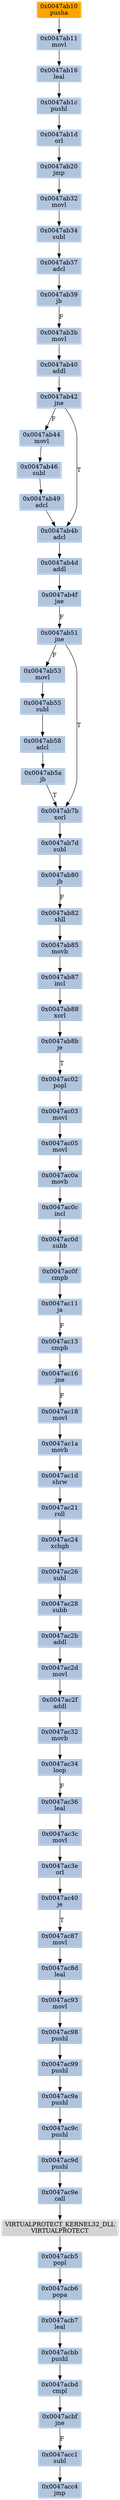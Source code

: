 strict digraph G {
	graph [bgcolor=transparent,
		name=G
	];
	node [color=lightsteelblue,
		fillcolor=lightsteelblue,
		shape=rectangle,
		style=filled
	];
	"0x0047ac11"	[label="0x0047ac11
ja"];
	"0x0047ac13"	[label="0x0047ac13
cmpb"];
	"0x0047ac11" -> "0x0047ac13"	[color="#000000",
		label=F];
	"0x0047ab8b"	[label="0x0047ab8b
je"];
	"0x0047ac02"	[label="0x0047ac02
popl"];
	"0x0047ab8b" -> "0x0047ac02"	[color="#000000",
		label=T];
	"0x0047ac0d"	[label="0x0047ac0d
subb"];
	"0x0047ac0f"	[label="0x0047ac0f
cmpb"];
	"0x0047ac0d" -> "0x0047ac0f"	[color="#000000"];
	"0x0047ac98"	[label="0x0047ac98
pushl"];
	"0x0047ac99"	[label="0x0047ac99
pushl"];
	"0x0047ac98" -> "0x0047ac99"	[color="#000000"];
	"0x0047acbf"	[label="0x0047acbf
jne"];
	"0x0047acc1"	[label="0x0047acc1
subl"];
	"0x0047acbf" -> "0x0047acc1"	[color="#000000",
		label=F];
	"0x0047ac9d"	[label="0x0047ac9d
pushl"];
	"0x0047ac9e"	[label="0x0047ac9e
call"];
	"0x0047ac9d" -> "0x0047ac9e"	[color="#000000"];
	"0x0047ab11"	[label="0x0047ab11
movl"];
	"0x0047ab16"	[label="0x0047ab16
leal"];
	"0x0047ab11" -> "0x0047ab16"	[color="#000000"];
	"0x0047ab53"	[label="0x0047ab53
movl"];
	"0x0047ab55"	[label="0x0047ab55
subl"];
	"0x0047ab53" -> "0x0047ab55"	[color="#000000"];
	"0x0047acb5"	[label="0x0047acb5
popl"];
	"0x0047acb6"	[label="0x0047acb6
popa"];
	"0x0047acb5" -> "0x0047acb6"	[color="#000000"];
	"0x0047ab87"	[label="0x0047ab87
incl"];
	"0x0047ab88"	[label="0x0047ab88
xorl"];
	"0x0047ab87" -> "0x0047ab88"	[color="#000000"];
	"0x0047ac18"	[label="0x0047ac18
movl"];
	"0x0047ac1a"	[label="0x0047ac1a
movb"];
	"0x0047ac18" -> "0x0047ac1a"	[color="#000000"];
	"0x0047ab42"	[label="0x0047ab42
jne"];
	"0x0047ab44"	[label="0x0047ab44
movl"];
	"0x0047ab42" -> "0x0047ab44"	[color="#000000",
		label=F];
	"0x0047ab4b"	[label="0x0047ab4b
adcl"];
	"0x0047ab42" -> "0x0047ab4b"	[color="#000000",
		label=T];
	"0x0047ac34"	[label="0x0047ac34
loop"];
	"0x0047ac36"	[label="0x0047ac36
leal"];
	"0x0047ac34" -> "0x0047ac36"	[color="#000000",
		label=F];
	"0x0047ac40"	[label="0x0047ac40
je"];
	"0x0047ac87"	[label="0x0047ac87
movl"];
	"0x0047ac40" -> "0x0047ac87"	[color="#000000",
		label=T];
	"0x0047ab1c"	[label="0x0047ab1c
pushl"];
	"0x0047ab16" -> "0x0047ab1c"	[color="#000000"];
	"0x0047ab46"	[label="0x0047ab46
subl"];
	"0x0047ab44" -> "0x0047ab46"	[color="#000000"];
	"0x0047ab5a"	[label="0x0047ab5a
jb"];
	"0x0047ab7b"	[label="0x0047ab7b
xorl"];
	"0x0047ab5a" -> "0x0047ab7b"	[color="#000000",
		label=T];
	"0x0047acc4"	[label="0x0047acc4
jmp"];
	"0x0047ac3c"	[label="0x0047ac3c
movl"];
	"0x0047ac3e"	[label="0x0047ac3e
orl"];
	"0x0047ac3c" -> "0x0047ac3e"	[color="#000000"];
	"0x0047ac0a"	[label="0x0047ac0a
movb"];
	"0x0047ac0c"	[label="0x0047ac0c
incl"];
	"0x0047ac0a" -> "0x0047ac0c"	[color="#000000"];
	"0x0047ab10"	[color=lightgrey,
		fillcolor=orange,
		label="0x0047ab10
pusha"];
	"0x0047ab10" -> "0x0047ab11"	[color="#000000"];
	"0x0047ab58"	[label="0x0047ab58
adcl"];
	"0x0047ab55" -> "0x0047ab58"	[color="#000000"];
	"0x0047ac9a"	[label="0x0047ac9a
pushl"];
	"0x0047ac9c"	[label="0x0047ac9c
pushl"];
	"0x0047ac9a" -> "0x0047ac9c"	[color="#000000"];
	"0x0047ac36" -> "0x0047ac3c"	[color="#000000"];
	"0x0047ab80"	[label="0x0047ab80
jb"];
	"0x0047ab82"	[label="0x0047ab82
shll"];
	"0x0047ab80" -> "0x0047ab82"	[color="#000000",
		label=F];
	"0x0047ab88" -> "0x0047ab8b"	[color="#000000"];
	"0x0047ab4f"	[label="0x0047ab4f
jae"];
	"0x0047ab51"	[label="0x0047ab51
jne"];
	"0x0047ab4f" -> "0x0047ab51"	[color="#000000",
		label=F];
	"0x0047ab49"	[label="0x0047ab49
adcl"];
	"0x0047ab46" -> "0x0047ab49"	[color="#000000"];
	"0x0047acb7"	[label="0x0047acb7
leal"];
	"0x0047acb6" -> "0x0047acb7"	[color="#000000"];
	"0x0047ac0f" -> "0x0047ac11"	[color="#000000"];
	"0x0047ab7d"	[label="0x0047ab7d
subl"];
	"0x0047ab7b" -> "0x0047ab7d"	[color="#000000"];
	"0x0047ab20"	[label="0x0047ab20
jmp"];
	"0x0047ab32"	[label="0x0047ab32
movl"];
	"0x0047ab20" -> "0x0047ab32"	[color="#000000"];
	"0x0047ac8d"	[label="0x0047ac8d
leal"];
	"0x0047ac93"	[label="0x0047ac93
movl"];
	"0x0047ac8d" -> "0x0047ac93"	[color="#000000"];
	"0x0047ac21"	[label="0x0047ac21
roll"];
	"0x0047ac24"	[label="0x0047ac24
xchgb"];
	"0x0047ac21" -> "0x0047ac24"	[color="#000000"];
	"0x0047ac2f"	[label="0x0047ac2f
addl"];
	"0x0047ac32"	[label="0x0047ac32
movb"];
	"0x0047ac2f" -> "0x0047ac32"	[color="#000000"];
	"0x0047ac99" -> "0x0047ac9a"	[color="#000000"];
	"0x0047ac16"	[label="0x0047ac16
jne"];
	"0x0047ac16" -> "0x0047ac18"	[color="#000000",
		label=F];
	"0x0047ac87" -> "0x0047ac8d"	[color="#000000"];
	"0x0047ac0c" -> "0x0047ac0d"	[color="#000000"];
	"0x0047ac28"	[label="0x0047ac28
subb"];
	"0x0047ac2b"	[label="0x0047ac2b
addl"];
	"0x0047ac28" -> "0x0047ac2b"	[color="#000000"];
	"0x0047ac03"	[label="0x0047ac03
movl"];
	"0x0047ac02" -> "0x0047ac03"	[color="#000000"];
	"0x0047ab85"	[label="0x0047ab85
movb"];
	"0x0047ab85" -> "0x0047ab87"	[color="#000000"];
	"0x0047ac1d"	[label="0x0047ac1d
shrw"];
	"0x0047ac1d" -> "0x0047ac21"	[color="#000000"];
	VIRTUALPROTECT_KERNEL32_DLL	[color=lightgrey,
		fillcolor=lightgrey,
		label="VIRTUALPROTECT_KERNEL32_DLL
VIRTUALPROTECT"];
	"0x0047ac9e" -> VIRTUALPROTECT_KERNEL32_DLL	[color="#000000"];
	"0x0047ac1a" -> "0x0047ac1d"	[color="#000000"];
	"0x0047ab4d"	[label="0x0047ab4d
addl"];
	"0x0047ab4d" -> "0x0047ab4f"	[color="#000000"];
	"0x0047ab4b" -> "0x0047ab4d"	[color="#000000"];
	"0x0047ab39"	[label="0x0047ab39
jb"];
	"0x0047ab3b"	[label="0x0047ab3b
movl"];
	"0x0047ab39" -> "0x0047ab3b"	[color="#000000",
		label=F];
	"0x0047acbb"	[label="0x0047acbb
pushl"];
	"0x0047acb7" -> "0x0047acbb"	[color="#000000"];
	"0x0047ac05"	[label="0x0047ac05
movl"];
	"0x0047ac05" -> "0x0047ac0a"	[color="#000000"];
	"0x0047ab34"	[label="0x0047ab34
subl"];
	"0x0047ab32" -> "0x0047ab34"	[color="#000000"];
	"0x0047ab1d"	[label="0x0047ab1d
orl"];
	"0x0047ab1c" -> "0x0047ab1d"	[color="#000000"];
	VIRTUALPROTECT_KERNEL32_DLL -> "0x0047acb5"	[color="#000000"];
	"0x0047ab37"	[label="0x0047ab37
adcl"];
	"0x0047ab37" -> "0x0047ab39"	[color="#000000"];
	"0x0047ab58" -> "0x0047ab5a"	[color="#000000"];
	"0x0047acbd"	[label="0x0047acbd
cmpl"];
	"0x0047acbd" -> "0x0047acbf"	[color="#000000"];
	"0x0047ac32" -> "0x0047ac34"	[color="#000000"];
	"0x0047ab51" -> "0x0047ab53"	[color="#000000",
		label=F];
	"0x0047ab51" -> "0x0047ab7b"	[color="#000000",
		label=T];
	"0x0047acc1" -> "0x0047acc4"	[color="#000000"];
	"0x0047ac2d"	[label="0x0047ac2d
movl"];
	"0x0047ac2d" -> "0x0047ac2f"	[color="#000000"];
	"0x0047ab82" -> "0x0047ab85"	[color="#000000"];
	"0x0047ab1d" -> "0x0047ab20"	[color="#000000"];
	"0x0047ac26"	[label="0x0047ac26
subl"];
	"0x0047ac26" -> "0x0047ac28"	[color="#000000"];
	"0x0047ac24" -> "0x0047ac26"	[color="#000000"];
	"0x0047ab34" -> "0x0047ab37"	[color="#000000"];
	"0x0047ac3e" -> "0x0047ac40"	[color="#000000"];
	"0x0047ac93" -> "0x0047ac98"	[color="#000000"];
	"0x0047ac03" -> "0x0047ac05"	[color="#000000"];
	"0x0047ac13" -> "0x0047ac16"	[color="#000000"];
	"0x0047ab49" -> "0x0047ab4b"	[color="#000000"];
	"0x0047ac9c" -> "0x0047ac9d"	[color="#000000"];
	"0x0047ac2b" -> "0x0047ac2d"	[color="#000000"];
	"0x0047ab40"	[label="0x0047ab40
addl"];
	"0x0047ab40" -> "0x0047ab42"	[color="#000000"];
	"0x0047ab3b" -> "0x0047ab40"	[color="#000000"];
	"0x0047acbb" -> "0x0047acbd"	[color="#000000"];
	"0x0047ab7d" -> "0x0047ab80"	[color="#000000"];
}
